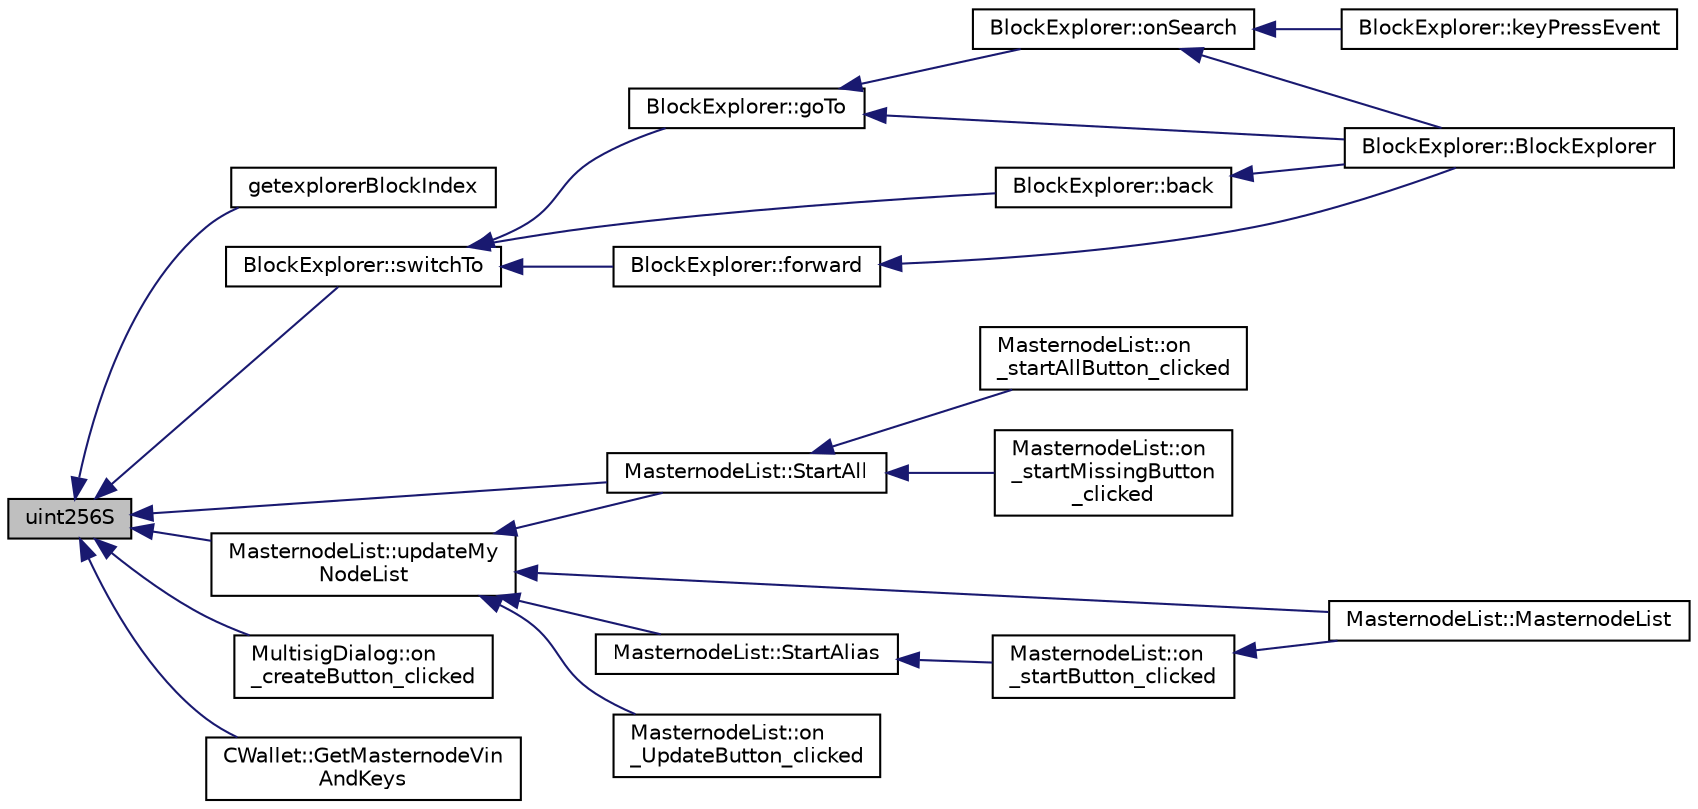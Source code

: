 digraph "uint256S"
{
  edge [fontname="Helvetica",fontsize="10",labelfontname="Helvetica",labelfontsize="10"];
  node [fontname="Helvetica",fontsize="10",shape=record];
  rankdir="LR";
  Node2 [label="uint256S",height=0.2,width=0.4,color="black", fillcolor="grey75", style="filled", fontcolor="black"];
  Node2 -> Node3 [dir="back",color="midnightblue",fontsize="10",style="solid",fontname="Helvetica"];
  Node3 [label="getexplorerBlockIndex",height=0.2,width=0.4,color="black", fillcolor="white", style="filled",URL="$blockexplorer_8h.html#a12e1d94ee23bf205ca6bdcf39b52cfd2"];
  Node2 -> Node4 [dir="back",color="midnightblue",fontsize="10",style="solid",fontname="Helvetica"];
  Node4 [label="BlockExplorer::switchTo",height=0.2,width=0.4,color="black", fillcolor="white", style="filled",URL="$class_block_explorer.html#a24d6353efb00436dd029e234e3a86121"];
  Node4 -> Node5 [dir="back",color="midnightblue",fontsize="10",style="solid",fontname="Helvetica"];
  Node5 [label="BlockExplorer::goTo",height=0.2,width=0.4,color="black", fillcolor="white", style="filled",URL="$class_block_explorer.html#a32a642323bf89030d4f3519d79893ccd"];
  Node5 -> Node6 [dir="back",color="midnightblue",fontsize="10",style="solid",fontname="Helvetica"];
  Node6 [label="BlockExplorer::BlockExplorer",height=0.2,width=0.4,color="black", fillcolor="white", style="filled",URL="$class_block_explorer.html#aa1824a81f9b6d20dce7be419170ea02b"];
  Node5 -> Node7 [dir="back",color="midnightblue",fontsize="10",style="solid",fontname="Helvetica"];
  Node7 [label="BlockExplorer::onSearch",height=0.2,width=0.4,color="black", fillcolor="white", style="filled",URL="$class_block_explorer.html#a5d9b6b07b7a7cb14c9731950d76074a4"];
  Node7 -> Node6 [dir="back",color="midnightblue",fontsize="10",style="solid",fontname="Helvetica"];
  Node7 -> Node8 [dir="back",color="midnightblue",fontsize="10",style="solid",fontname="Helvetica"];
  Node8 [label="BlockExplorer::keyPressEvent",height=0.2,width=0.4,color="black", fillcolor="white", style="filled",URL="$class_block_explorer.html#ae64a065d31adf1c1411dc1810cdd576c"];
  Node4 -> Node9 [dir="back",color="midnightblue",fontsize="10",style="solid",fontname="Helvetica"];
  Node9 [label="BlockExplorer::back",height=0.2,width=0.4,color="black", fillcolor="white", style="filled",URL="$class_block_explorer.html#aed5a84d4c9691f29721829eca6023169"];
  Node9 -> Node6 [dir="back",color="midnightblue",fontsize="10",style="solid",fontname="Helvetica"];
  Node4 -> Node10 [dir="back",color="midnightblue",fontsize="10",style="solid",fontname="Helvetica"];
  Node10 [label="BlockExplorer::forward",height=0.2,width=0.4,color="black", fillcolor="white", style="filled",URL="$class_block_explorer.html#a062131c18869d12dc393775f3695e89f"];
  Node10 -> Node6 [dir="back",color="midnightblue",fontsize="10",style="solid",fontname="Helvetica"];
  Node2 -> Node11 [dir="back",color="midnightblue",fontsize="10",style="solid",fontname="Helvetica"];
  Node11 [label="MasternodeList::StartAll",height=0.2,width=0.4,color="black", fillcolor="white", style="filled",URL="$class_masternode_list.html#a0ebd5301adf7567e6a82550ba6d02ccc"];
  Node11 -> Node12 [dir="back",color="midnightblue",fontsize="10",style="solid",fontname="Helvetica"];
  Node12 [label="MasternodeList::on\l_startAllButton_clicked",height=0.2,width=0.4,color="black", fillcolor="white", style="filled",URL="$class_masternode_list.html#a12e7d7a66cc6ce787fb5de9babfd7358"];
  Node11 -> Node13 [dir="back",color="midnightblue",fontsize="10",style="solid",fontname="Helvetica"];
  Node13 [label="MasternodeList::on\l_startMissingButton\l_clicked",height=0.2,width=0.4,color="black", fillcolor="white", style="filled",URL="$class_masternode_list.html#a559cf1011eede788d0416c7390e25145"];
  Node2 -> Node14 [dir="back",color="midnightblue",fontsize="10",style="solid",fontname="Helvetica"];
  Node14 [label="MasternodeList::updateMy\lNodeList",height=0.2,width=0.4,color="black", fillcolor="white", style="filled",URL="$class_masternode_list.html#abfb8462c699669f75f7a8005089bdb0a"];
  Node14 -> Node15 [dir="back",color="midnightblue",fontsize="10",style="solid",fontname="Helvetica"];
  Node15 [label="MasternodeList::MasternodeList",height=0.2,width=0.4,color="black", fillcolor="white", style="filled",URL="$class_masternode_list.html#a341c2ce3e55eecb90f8733c72af375c4"];
  Node14 -> Node16 [dir="back",color="midnightblue",fontsize="10",style="solid",fontname="Helvetica"];
  Node16 [label="MasternodeList::StartAlias",height=0.2,width=0.4,color="black", fillcolor="white", style="filled",URL="$class_masternode_list.html#ab3a42d1c66f3b28e9843335d8ce0178d"];
  Node16 -> Node17 [dir="back",color="midnightblue",fontsize="10",style="solid",fontname="Helvetica"];
  Node17 [label="MasternodeList::on\l_startButton_clicked",height=0.2,width=0.4,color="black", fillcolor="white", style="filled",URL="$class_masternode_list.html#a4370755b1dcdbf4a9396108c2b7ae76a"];
  Node17 -> Node15 [dir="back",color="midnightblue",fontsize="10",style="solid",fontname="Helvetica"];
  Node14 -> Node11 [dir="back",color="midnightblue",fontsize="10",style="solid",fontname="Helvetica"];
  Node14 -> Node18 [dir="back",color="midnightblue",fontsize="10",style="solid",fontname="Helvetica"];
  Node18 [label="MasternodeList::on\l_UpdateButton_clicked",height=0.2,width=0.4,color="black", fillcolor="white", style="filled",URL="$class_masternode_list.html#ac16494ee5cfb2ac1dfed8af6e5b8f443"];
  Node2 -> Node19 [dir="back",color="midnightblue",fontsize="10",style="solid",fontname="Helvetica"];
  Node19 [label="MultisigDialog::on\l_createButton_clicked",height=0.2,width=0.4,color="black", fillcolor="white", style="filled",URL="$class_multisig_dialog.html#aa92668e885635152734edf805c021590"];
  Node2 -> Node20 [dir="back",color="midnightblue",fontsize="10",style="solid",fontname="Helvetica"];
  Node20 [label="CWallet::GetMasternodeVin\lAndKeys",height=0.2,width=0.4,color="black", fillcolor="white", style="filled",URL="$group__map_wallet.html#ga4deb7baa65e036149f7d19b3aefe7323",tooltip="Get 1000DASH output and keys which can be used for the Masternode. "];
}
